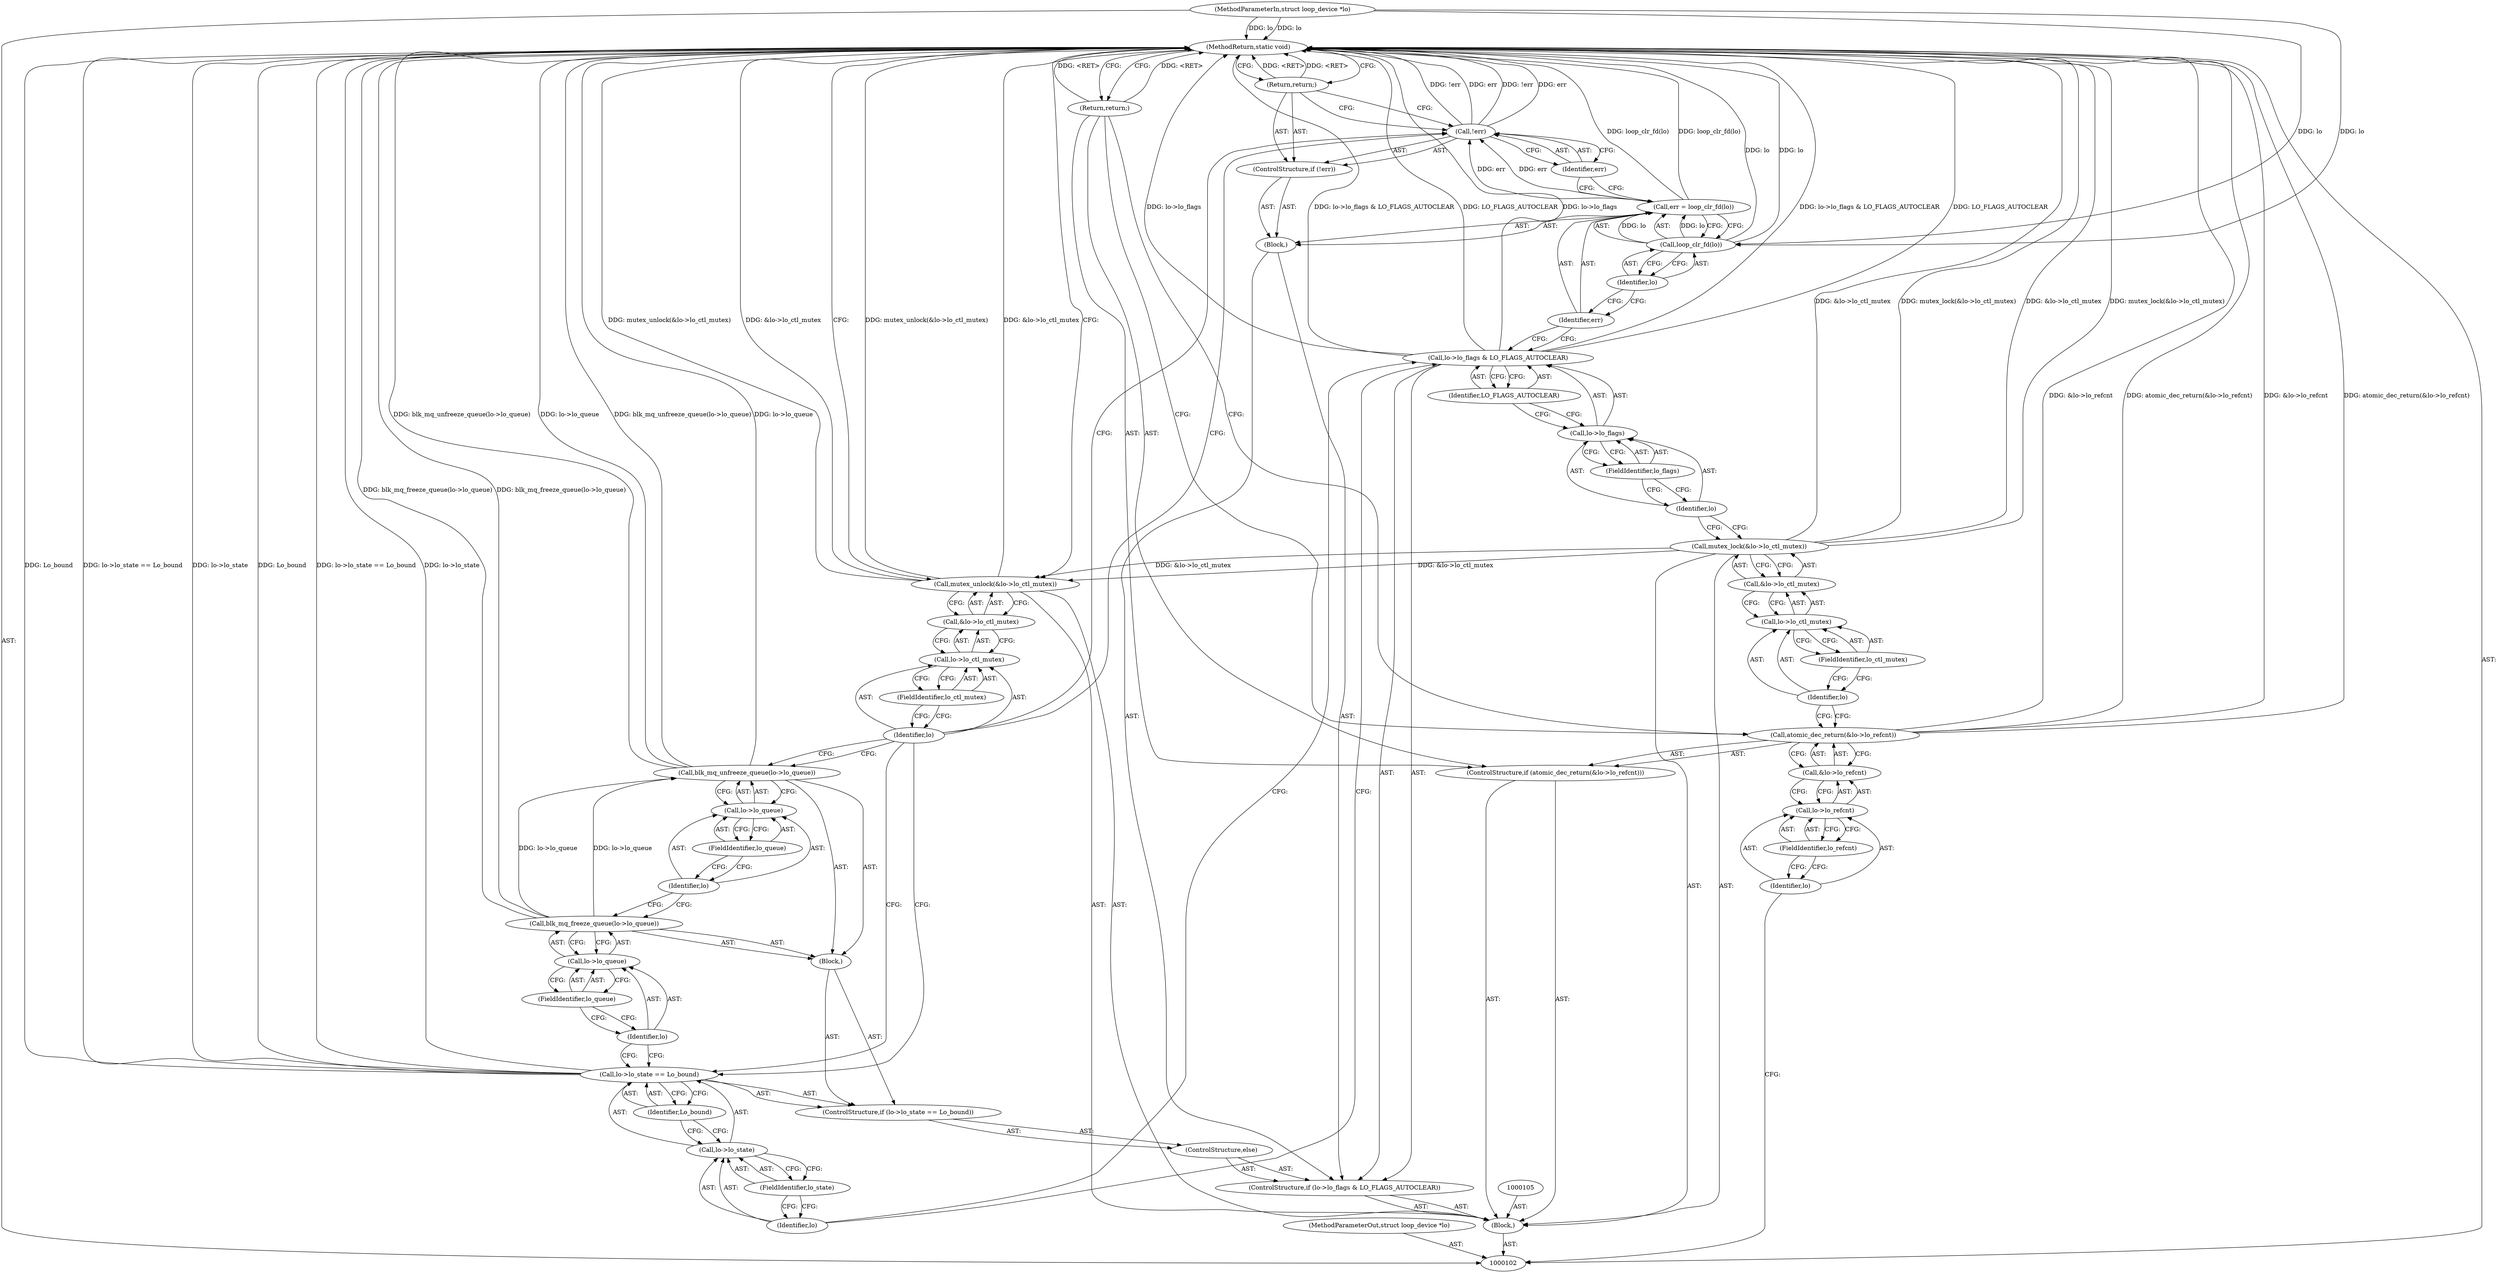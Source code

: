 digraph "0_linux_ae6650163c66a7eff1acd6eb8b0f752dcfa8eba5" {
"1000118" [label="(ControlStructure,if (lo->lo_flags & LO_FLAGS_AUTOCLEAR))"];
"1000123" [label="(Identifier,LO_FLAGS_AUTOCLEAR)"];
"1000124" [label="(Block,)"];
"1000119" [label="(Call,lo->lo_flags & LO_FLAGS_AUTOCLEAR)"];
"1000120" [label="(Call,lo->lo_flags)"];
"1000121" [label="(Identifier,lo)"];
"1000122" [label="(FieldIdentifier,lo_flags)"];
"1000125" [label="(Call,err = loop_clr_fd(lo))"];
"1000126" [label="(Identifier,err)"];
"1000128" [label="(Identifier,lo)"];
"1000127" [label="(Call,loop_clr_fd(lo))"];
"1000129" [label="(ControlStructure,if (!err))"];
"1000130" [label="(Call,!err)"];
"1000131" [label="(Identifier,err)"];
"1000132" [label="(Return,return;)"];
"1000135" [label="(Call,lo->lo_state == Lo_bound)"];
"1000136" [label="(Call,lo->lo_state)"];
"1000137" [label="(Identifier,lo)"];
"1000138" [label="(FieldIdentifier,lo_state)"];
"1000139" [label="(Identifier,Lo_bound)"];
"1000133" [label="(ControlStructure,else)"];
"1000140" [label="(Block,)"];
"1000134" [label="(ControlStructure,if (lo->lo_state == Lo_bound))"];
"1000154" [label="(MethodReturn,static void)"];
"1000103" [label="(MethodParameterIn,struct loop_device *lo)"];
"1000213" [label="(MethodParameterOut,struct loop_device *lo)"];
"1000141" [label="(Call,blk_mq_freeze_queue(lo->lo_queue))"];
"1000142" [label="(Call,lo->lo_queue)"];
"1000143" [label="(Identifier,lo)"];
"1000144" [label="(FieldIdentifier,lo_queue)"];
"1000145" [label="(Call,blk_mq_unfreeze_queue(lo->lo_queue))"];
"1000146" [label="(Call,lo->lo_queue)"];
"1000147" [label="(Identifier,lo)"];
"1000148" [label="(FieldIdentifier,lo_queue)"];
"1000150" [label="(Call,&lo->lo_ctl_mutex)"];
"1000151" [label="(Call,lo->lo_ctl_mutex)"];
"1000152" [label="(Identifier,lo)"];
"1000149" [label="(Call,mutex_unlock(&lo->lo_ctl_mutex))"];
"1000153" [label="(FieldIdentifier,lo_ctl_mutex)"];
"1000104" [label="(Block,)"];
"1000106" [label="(ControlStructure,if (atomic_dec_return(&lo->lo_refcnt)))"];
"1000108" [label="(Call,&lo->lo_refcnt)"];
"1000109" [label="(Call,lo->lo_refcnt)"];
"1000110" [label="(Identifier,lo)"];
"1000111" [label="(FieldIdentifier,lo_refcnt)"];
"1000107" [label="(Call,atomic_dec_return(&lo->lo_refcnt))"];
"1000112" [label="(Return,return;)"];
"1000113" [label="(Call,mutex_lock(&lo->lo_ctl_mutex))"];
"1000114" [label="(Call,&lo->lo_ctl_mutex)"];
"1000115" [label="(Call,lo->lo_ctl_mutex)"];
"1000116" [label="(Identifier,lo)"];
"1000117" [label="(FieldIdentifier,lo_ctl_mutex)"];
"1000118" -> "1000104"  [label="AST: "];
"1000119" -> "1000118"  [label="AST: "];
"1000124" -> "1000118"  [label="AST: "];
"1000133" -> "1000118"  [label="AST: "];
"1000123" -> "1000119"  [label="AST: "];
"1000123" -> "1000120"  [label="CFG: "];
"1000119" -> "1000123"  [label="CFG: "];
"1000124" -> "1000118"  [label="AST: "];
"1000125" -> "1000124"  [label="AST: "];
"1000129" -> "1000124"  [label="AST: "];
"1000119" -> "1000118"  [label="AST: "];
"1000119" -> "1000123"  [label="CFG: "];
"1000120" -> "1000119"  [label="AST: "];
"1000123" -> "1000119"  [label="AST: "];
"1000126" -> "1000119"  [label="CFG: "];
"1000137" -> "1000119"  [label="CFG: "];
"1000119" -> "1000154"  [label="DDG: lo->lo_flags & LO_FLAGS_AUTOCLEAR"];
"1000119" -> "1000154"  [label="DDG: LO_FLAGS_AUTOCLEAR"];
"1000119" -> "1000154"  [label="DDG: lo->lo_flags"];
"1000120" -> "1000119"  [label="AST: "];
"1000120" -> "1000122"  [label="CFG: "];
"1000121" -> "1000120"  [label="AST: "];
"1000122" -> "1000120"  [label="AST: "];
"1000123" -> "1000120"  [label="CFG: "];
"1000121" -> "1000120"  [label="AST: "];
"1000121" -> "1000113"  [label="CFG: "];
"1000122" -> "1000121"  [label="CFG: "];
"1000122" -> "1000120"  [label="AST: "];
"1000122" -> "1000121"  [label="CFG: "];
"1000120" -> "1000122"  [label="CFG: "];
"1000125" -> "1000124"  [label="AST: "];
"1000125" -> "1000127"  [label="CFG: "];
"1000126" -> "1000125"  [label="AST: "];
"1000127" -> "1000125"  [label="AST: "];
"1000131" -> "1000125"  [label="CFG: "];
"1000125" -> "1000154"  [label="DDG: loop_clr_fd(lo)"];
"1000127" -> "1000125"  [label="DDG: lo"];
"1000125" -> "1000130"  [label="DDG: err"];
"1000126" -> "1000125"  [label="AST: "];
"1000126" -> "1000119"  [label="CFG: "];
"1000128" -> "1000126"  [label="CFG: "];
"1000128" -> "1000127"  [label="AST: "];
"1000128" -> "1000126"  [label="CFG: "];
"1000127" -> "1000128"  [label="CFG: "];
"1000127" -> "1000125"  [label="AST: "];
"1000127" -> "1000128"  [label="CFG: "];
"1000128" -> "1000127"  [label="AST: "];
"1000125" -> "1000127"  [label="CFG: "];
"1000127" -> "1000154"  [label="DDG: lo"];
"1000127" -> "1000125"  [label="DDG: lo"];
"1000103" -> "1000127"  [label="DDG: lo"];
"1000129" -> "1000124"  [label="AST: "];
"1000130" -> "1000129"  [label="AST: "];
"1000132" -> "1000129"  [label="AST: "];
"1000130" -> "1000129"  [label="AST: "];
"1000130" -> "1000131"  [label="CFG: "];
"1000131" -> "1000130"  [label="AST: "];
"1000132" -> "1000130"  [label="CFG: "];
"1000152" -> "1000130"  [label="CFG: "];
"1000130" -> "1000154"  [label="DDG: !err"];
"1000130" -> "1000154"  [label="DDG: err"];
"1000125" -> "1000130"  [label="DDG: err"];
"1000131" -> "1000130"  [label="AST: "];
"1000131" -> "1000125"  [label="CFG: "];
"1000130" -> "1000131"  [label="CFG: "];
"1000132" -> "1000129"  [label="AST: "];
"1000132" -> "1000130"  [label="CFG: "];
"1000154" -> "1000132"  [label="CFG: "];
"1000132" -> "1000154"  [label="DDG: <RET>"];
"1000135" -> "1000134"  [label="AST: "];
"1000135" -> "1000139"  [label="CFG: "];
"1000136" -> "1000135"  [label="AST: "];
"1000139" -> "1000135"  [label="AST: "];
"1000143" -> "1000135"  [label="CFG: "];
"1000152" -> "1000135"  [label="CFG: "];
"1000135" -> "1000154"  [label="DDG: Lo_bound"];
"1000135" -> "1000154"  [label="DDG: lo->lo_state == Lo_bound"];
"1000135" -> "1000154"  [label="DDG: lo->lo_state"];
"1000136" -> "1000135"  [label="AST: "];
"1000136" -> "1000138"  [label="CFG: "];
"1000137" -> "1000136"  [label="AST: "];
"1000138" -> "1000136"  [label="AST: "];
"1000139" -> "1000136"  [label="CFG: "];
"1000137" -> "1000136"  [label="AST: "];
"1000137" -> "1000119"  [label="CFG: "];
"1000138" -> "1000137"  [label="CFG: "];
"1000138" -> "1000136"  [label="AST: "];
"1000138" -> "1000137"  [label="CFG: "];
"1000136" -> "1000138"  [label="CFG: "];
"1000139" -> "1000135"  [label="AST: "];
"1000139" -> "1000136"  [label="CFG: "];
"1000135" -> "1000139"  [label="CFG: "];
"1000133" -> "1000118"  [label="AST: "];
"1000134" -> "1000133"  [label="AST: "];
"1000140" -> "1000134"  [label="AST: "];
"1000141" -> "1000140"  [label="AST: "];
"1000145" -> "1000140"  [label="AST: "];
"1000134" -> "1000133"  [label="AST: "];
"1000135" -> "1000134"  [label="AST: "];
"1000140" -> "1000134"  [label="AST: "];
"1000154" -> "1000102"  [label="AST: "];
"1000154" -> "1000112"  [label="CFG: "];
"1000154" -> "1000132"  [label="CFG: "];
"1000154" -> "1000149"  [label="CFG: "];
"1000132" -> "1000154"  [label="DDG: <RET>"];
"1000112" -> "1000154"  [label="DDG: <RET>"];
"1000130" -> "1000154"  [label="DDG: !err"];
"1000130" -> "1000154"  [label="DDG: err"];
"1000107" -> "1000154"  [label="DDG: &lo->lo_refcnt"];
"1000107" -> "1000154"  [label="DDG: atomic_dec_return(&lo->lo_refcnt)"];
"1000113" -> "1000154"  [label="DDG: &lo->lo_ctl_mutex"];
"1000113" -> "1000154"  [label="DDG: mutex_lock(&lo->lo_ctl_mutex)"];
"1000103" -> "1000154"  [label="DDG: lo"];
"1000149" -> "1000154"  [label="DDG: mutex_unlock(&lo->lo_ctl_mutex)"];
"1000149" -> "1000154"  [label="DDG: &lo->lo_ctl_mutex"];
"1000125" -> "1000154"  [label="DDG: loop_clr_fd(lo)"];
"1000127" -> "1000154"  [label="DDG: lo"];
"1000119" -> "1000154"  [label="DDG: lo->lo_flags & LO_FLAGS_AUTOCLEAR"];
"1000119" -> "1000154"  [label="DDG: LO_FLAGS_AUTOCLEAR"];
"1000119" -> "1000154"  [label="DDG: lo->lo_flags"];
"1000145" -> "1000154"  [label="DDG: lo->lo_queue"];
"1000145" -> "1000154"  [label="DDG: blk_mq_unfreeze_queue(lo->lo_queue)"];
"1000141" -> "1000154"  [label="DDG: blk_mq_freeze_queue(lo->lo_queue)"];
"1000135" -> "1000154"  [label="DDG: Lo_bound"];
"1000135" -> "1000154"  [label="DDG: lo->lo_state == Lo_bound"];
"1000135" -> "1000154"  [label="DDG: lo->lo_state"];
"1000103" -> "1000102"  [label="AST: "];
"1000103" -> "1000154"  [label="DDG: lo"];
"1000103" -> "1000127"  [label="DDG: lo"];
"1000213" -> "1000102"  [label="AST: "];
"1000141" -> "1000140"  [label="AST: "];
"1000141" -> "1000142"  [label="CFG: "];
"1000142" -> "1000141"  [label="AST: "];
"1000147" -> "1000141"  [label="CFG: "];
"1000141" -> "1000154"  [label="DDG: blk_mq_freeze_queue(lo->lo_queue)"];
"1000141" -> "1000145"  [label="DDG: lo->lo_queue"];
"1000142" -> "1000141"  [label="AST: "];
"1000142" -> "1000144"  [label="CFG: "];
"1000143" -> "1000142"  [label="AST: "];
"1000144" -> "1000142"  [label="AST: "];
"1000141" -> "1000142"  [label="CFG: "];
"1000143" -> "1000142"  [label="AST: "];
"1000143" -> "1000135"  [label="CFG: "];
"1000144" -> "1000143"  [label="CFG: "];
"1000144" -> "1000142"  [label="AST: "];
"1000144" -> "1000143"  [label="CFG: "];
"1000142" -> "1000144"  [label="CFG: "];
"1000145" -> "1000140"  [label="AST: "];
"1000145" -> "1000146"  [label="CFG: "];
"1000146" -> "1000145"  [label="AST: "];
"1000152" -> "1000145"  [label="CFG: "];
"1000145" -> "1000154"  [label="DDG: lo->lo_queue"];
"1000145" -> "1000154"  [label="DDG: blk_mq_unfreeze_queue(lo->lo_queue)"];
"1000141" -> "1000145"  [label="DDG: lo->lo_queue"];
"1000146" -> "1000145"  [label="AST: "];
"1000146" -> "1000148"  [label="CFG: "];
"1000147" -> "1000146"  [label="AST: "];
"1000148" -> "1000146"  [label="AST: "];
"1000145" -> "1000146"  [label="CFG: "];
"1000147" -> "1000146"  [label="AST: "];
"1000147" -> "1000141"  [label="CFG: "];
"1000148" -> "1000147"  [label="CFG: "];
"1000148" -> "1000146"  [label="AST: "];
"1000148" -> "1000147"  [label="CFG: "];
"1000146" -> "1000148"  [label="CFG: "];
"1000150" -> "1000149"  [label="AST: "];
"1000150" -> "1000151"  [label="CFG: "];
"1000151" -> "1000150"  [label="AST: "];
"1000149" -> "1000150"  [label="CFG: "];
"1000151" -> "1000150"  [label="AST: "];
"1000151" -> "1000153"  [label="CFG: "];
"1000152" -> "1000151"  [label="AST: "];
"1000153" -> "1000151"  [label="AST: "];
"1000150" -> "1000151"  [label="CFG: "];
"1000152" -> "1000151"  [label="AST: "];
"1000152" -> "1000130"  [label="CFG: "];
"1000152" -> "1000145"  [label="CFG: "];
"1000152" -> "1000135"  [label="CFG: "];
"1000153" -> "1000152"  [label="CFG: "];
"1000149" -> "1000104"  [label="AST: "];
"1000149" -> "1000150"  [label="CFG: "];
"1000150" -> "1000149"  [label="AST: "];
"1000154" -> "1000149"  [label="CFG: "];
"1000149" -> "1000154"  [label="DDG: mutex_unlock(&lo->lo_ctl_mutex)"];
"1000149" -> "1000154"  [label="DDG: &lo->lo_ctl_mutex"];
"1000113" -> "1000149"  [label="DDG: &lo->lo_ctl_mutex"];
"1000153" -> "1000151"  [label="AST: "];
"1000153" -> "1000152"  [label="CFG: "];
"1000151" -> "1000153"  [label="CFG: "];
"1000104" -> "1000102"  [label="AST: "];
"1000105" -> "1000104"  [label="AST: "];
"1000106" -> "1000104"  [label="AST: "];
"1000113" -> "1000104"  [label="AST: "];
"1000118" -> "1000104"  [label="AST: "];
"1000149" -> "1000104"  [label="AST: "];
"1000106" -> "1000104"  [label="AST: "];
"1000107" -> "1000106"  [label="AST: "];
"1000112" -> "1000106"  [label="AST: "];
"1000108" -> "1000107"  [label="AST: "];
"1000108" -> "1000109"  [label="CFG: "];
"1000109" -> "1000108"  [label="AST: "];
"1000107" -> "1000108"  [label="CFG: "];
"1000109" -> "1000108"  [label="AST: "];
"1000109" -> "1000111"  [label="CFG: "];
"1000110" -> "1000109"  [label="AST: "];
"1000111" -> "1000109"  [label="AST: "];
"1000108" -> "1000109"  [label="CFG: "];
"1000110" -> "1000109"  [label="AST: "];
"1000110" -> "1000102"  [label="CFG: "];
"1000111" -> "1000110"  [label="CFG: "];
"1000111" -> "1000109"  [label="AST: "];
"1000111" -> "1000110"  [label="CFG: "];
"1000109" -> "1000111"  [label="CFG: "];
"1000107" -> "1000106"  [label="AST: "];
"1000107" -> "1000108"  [label="CFG: "];
"1000108" -> "1000107"  [label="AST: "];
"1000112" -> "1000107"  [label="CFG: "];
"1000116" -> "1000107"  [label="CFG: "];
"1000107" -> "1000154"  [label="DDG: &lo->lo_refcnt"];
"1000107" -> "1000154"  [label="DDG: atomic_dec_return(&lo->lo_refcnt)"];
"1000112" -> "1000106"  [label="AST: "];
"1000112" -> "1000107"  [label="CFG: "];
"1000154" -> "1000112"  [label="CFG: "];
"1000112" -> "1000154"  [label="DDG: <RET>"];
"1000113" -> "1000104"  [label="AST: "];
"1000113" -> "1000114"  [label="CFG: "];
"1000114" -> "1000113"  [label="AST: "];
"1000121" -> "1000113"  [label="CFG: "];
"1000113" -> "1000154"  [label="DDG: &lo->lo_ctl_mutex"];
"1000113" -> "1000154"  [label="DDG: mutex_lock(&lo->lo_ctl_mutex)"];
"1000113" -> "1000149"  [label="DDG: &lo->lo_ctl_mutex"];
"1000114" -> "1000113"  [label="AST: "];
"1000114" -> "1000115"  [label="CFG: "];
"1000115" -> "1000114"  [label="AST: "];
"1000113" -> "1000114"  [label="CFG: "];
"1000115" -> "1000114"  [label="AST: "];
"1000115" -> "1000117"  [label="CFG: "];
"1000116" -> "1000115"  [label="AST: "];
"1000117" -> "1000115"  [label="AST: "];
"1000114" -> "1000115"  [label="CFG: "];
"1000116" -> "1000115"  [label="AST: "];
"1000116" -> "1000107"  [label="CFG: "];
"1000117" -> "1000116"  [label="CFG: "];
"1000117" -> "1000115"  [label="AST: "];
"1000117" -> "1000116"  [label="CFG: "];
"1000115" -> "1000117"  [label="CFG: "];
}
